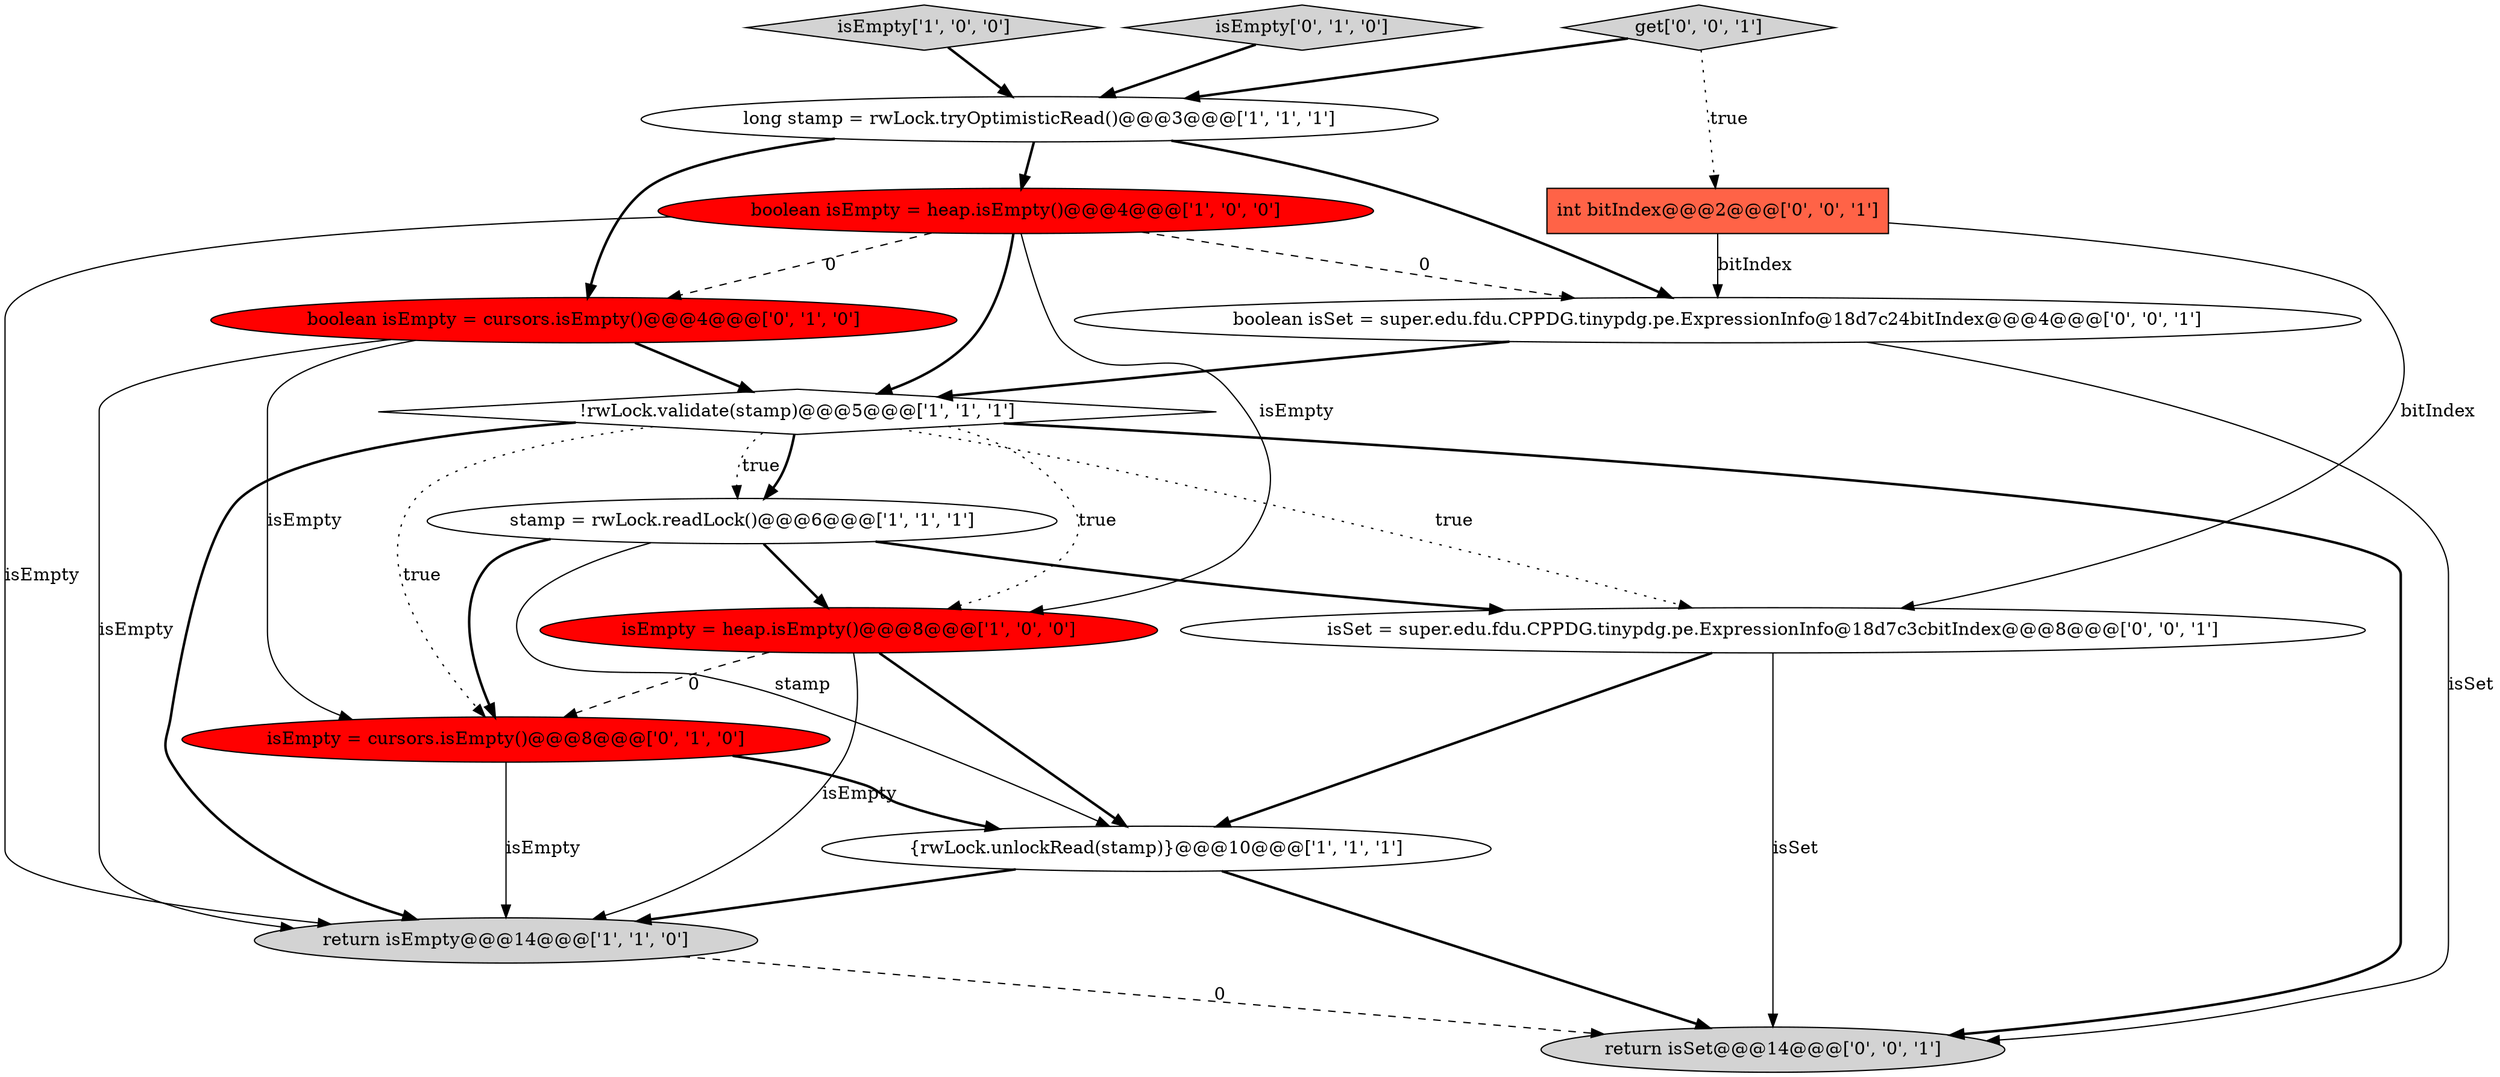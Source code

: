 digraph {
1 [style = filled, label = "return isEmpty@@@14@@@['1', '1', '0']", fillcolor = lightgray, shape = ellipse image = "AAA0AAABBB1BBB"];
8 [style = filled, label = "isEmpty = cursors.isEmpty()@@@8@@@['0', '1', '0']", fillcolor = red, shape = ellipse image = "AAA1AAABBB2BBB"];
13 [style = filled, label = "int bitIndex@@@2@@@['0', '0', '1']", fillcolor = tomato, shape = box image = "AAA0AAABBB3BBB"];
9 [style = filled, label = "isEmpty['0', '1', '0']", fillcolor = lightgray, shape = diamond image = "AAA0AAABBB2BBB"];
12 [style = filled, label = "isSet = super.edu.fdu.CPPDG.tinypdg.pe.ExpressionInfo@18d7c3cbitIndex@@@8@@@['0', '0', '1']", fillcolor = white, shape = ellipse image = "AAA0AAABBB3BBB"];
2 [style = filled, label = "long stamp = rwLock.tryOptimisticRead()@@@3@@@['1', '1', '1']", fillcolor = white, shape = ellipse image = "AAA0AAABBB1BBB"];
3 [style = filled, label = "isEmpty['1', '0', '0']", fillcolor = lightgray, shape = diamond image = "AAA0AAABBB1BBB"];
15 [style = filled, label = "get['0', '0', '1']", fillcolor = lightgray, shape = diamond image = "AAA0AAABBB3BBB"];
14 [style = filled, label = "boolean isSet = super.edu.fdu.CPPDG.tinypdg.pe.ExpressionInfo@18d7c24bitIndex@@@4@@@['0', '0', '1']", fillcolor = white, shape = ellipse image = "AAA0AAABBB3BBB"];
0 [style = filled, label = "boolean isEmpty = heap.isEmpty()@@@4@@@['1', '0', '0']", fillcolor = red, shape = ellipse image = "AAA1AAABBB1BBB"];
4 [style = filled, label = "isEmpty = heap.isEmpty()@@@8@@@['1', '0', '0']", fillcolor = red, shape = ellipse image = "AAA1AAABBB1BBB"];
10 [style = filled, label = "boolean isEmpty = cursors.isEmpty()@@@4@@@['0', '1', '0']", fillcolor = red, shape = ellipse image = "AAA1AAABBB2BBB"];
11 [style = filled, label = "return isSet@@@14@@@['0', '0', '1']", fillcolor = lightgray, shape = ellipse image = "AAA0AAABBB3BBB"];
5 [style = filled, label = "stamp = rwLock.readLock()@@@6@@@['1', '1', '1']", fillcolor = white, shape = ellipse image = "AAA0AAABBB1BBB"];
6 [style = filled, label = "{rwLock.unlockRead(stamp)}@@@10@@@['1', '1', '1']", fillcolor = white, shape = ellipse image = "AAA0AAABBB1BBB"];
7 [style = filled, label = "!rwLock.validate(stamp)@@@5@@@['1', '1', '1']", fillcolor = white, shape = diamond image = "AAA0AAABBB1BBB"];
5->8 [style = bold, label=""];
14->11 [style = solid, label="isSet"];
15->2 [style = bold, label=""];
7->11 [style = bold, label=""];
7->1 [style = bold, label=""];
4->6 [style = bold, label=""];
9->2 [style = bold, label=""];
4->1 [style = solid, label="isEmpty"];
8->6 [style = bold, label=""];
8->1 [style = solid, label="isEmpty"];
2->10 [style = bold, label=""];
12->6 [style = bold, label=""];
10->7 [style = bold, label=""];
0->10 [style = dashed, label="0"];
10->8 [style = solid, label="isEmpty"];
7->12 [style = dotted, label="true"];
14->7 [style = bold, label=""];
0->7 [style = bold, label=""];
0->1 [style = solid, label="isEmpty"];
5->6 [style = solid, label="stamp"];
13->14 [style = solid, label="bitIndex"];
7->5 [style = dotted, label="true"];
15->13 [style = dotted, label="true"];
6->1 [style = bold, label=""];
0->14 [style = dashed, label="0"];
7->5 [style = bold, label=""];
2->0 [style = bold, label=""];
0->4 [style = solid, label="isEmpty"];
3->2 [style = bold, label=""];
5->12 [style = bold, label=""];
1->11 [style = dashed, label="0"];
13->12 [style = solid, label="bitIndex"];
6->11 [style = bold, label=""];
2->14 [style = bold, label=""];
5->4 [style = bold, label=""];
7->4 [style = dotted, label="true"];
4->8 [style = dashed, label="0"];
12->11 [style = solid, label="isSet"];
7->8 [style = dotted, label="true"];
10->1 [style = solid, label="isEmpty"];
}
